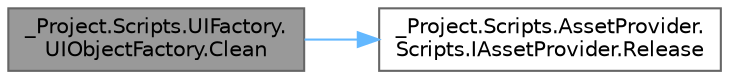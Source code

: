digraph "_Project.Scripts.UIFactory.UIObjectFactory.Clean"
{
 // LATEX_PDF_SIZE
  bgcolor="transparent";
  edge [fontname=Helvetica,fontsize=10,labelfontname=Helvetica,labelfontsize=10];
  node [fontname=Helvetica,fontsize=10,shape=box,height=0.2,width=0.4];
  rankdir="LR";
  Node1 [id="Node000001",label="_Project.Scripts.UIFactory.\lUIObjectFactory.Clean",height=0.2,width=0.4,color="gray40", fillcolor="grey60", style="filled", fontcolor="black",tooltip="Метод уничтожения объекта"];
  Node1 -> Node2 [id="edge1_Node000001_Node000002",color="steelblue1",style="solid",tooltip=" "];
  Node2 [id="Node000002",label="_Project.Scripts.AssetProvider.\lScripts.IAssetProvider.Release",height=0.2,width=0.4,color="grey40", fillcolor="white", style="filled",URL="$interface___project_1_1_scripts_1_1_asset_provider_1_1_scripts_1_1_i_asset_provider.html#ae3bc4aa037ee78d8a34b73969f853f4c",tooltip="Метод выгрузки ресурса"];
}
